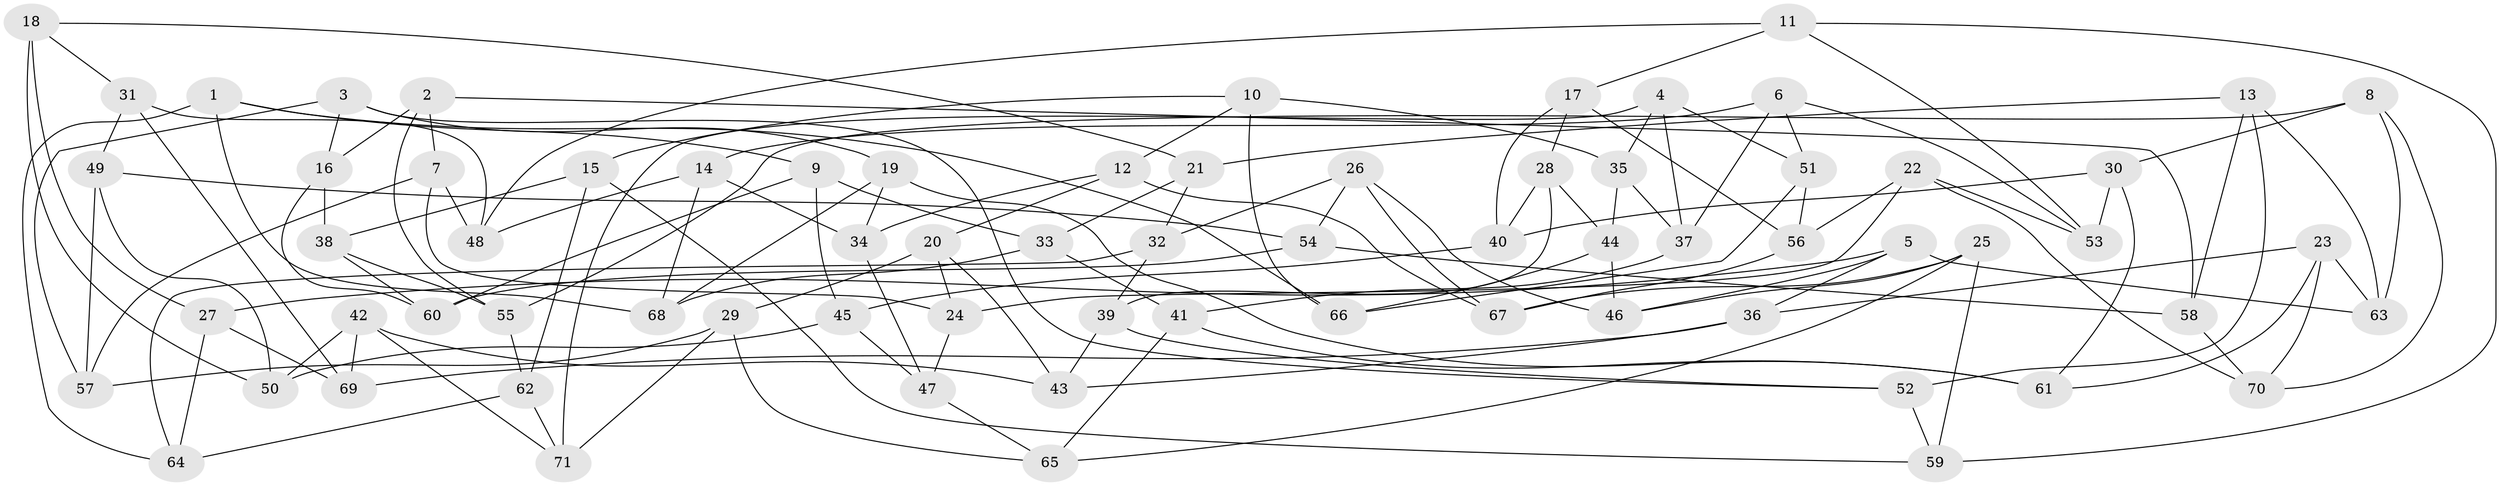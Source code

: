 // Generated by graph-tools (version 1.1) at 2025/26/03/09/25 03:26:58]
// undirected, 71 vertices, 142 edges
graph export_dot {
graph [start="1"]
  node [color=gray90,style=filled];
  1;
  2;
  3;
  4;
  5;
  6;
  7;
  8;
  9;
  10;
  11;
  12;
  13;
  14;
  15;
  16;
  17;
  18;
  19;
  20;
  21;
  22;
  23;
  24;
  25;
  26;
  27;
  28;
  29;
  30;
  31;
  32;
  33;
  34;
  35;
  36;
  37;
  38;
  39;
  40;
  41;
  42;
  43;
  44;
  45;
  46;
  47;
  48;
  49;
  50;
  51;
  52;
  53;
  54;
  55;
  56;
  57;
  58;
  59;
  60;
  61;
  62;
  63;
  64;
  65;
  66;
  67;
  68;
  69;
  70;
  71;
  1 -- 66;
  1 -- 9;
  1 -- 64;
  1 -- 68;
  2 -- 58;
  2 -- 55;
  2 -- 16;
  2 -- 7;
  3 -- 57;
  3 -- 19;
  3 -- 16;
  3 -- 52;
  4 -- 35;
  4 -- 51;
  4 -- 37;
  4 -- 71;
  5 -- 63;
  5 -- 36;
  5 -- 46;
  5 -- 27;
  6 -- 37;
  6 -- 51;
  6 -- 53;
  6 -- 14;
  7 -- 48;
  7 -- 57;
  7 -- 24;
  8 -- 55;
  8 -- 70;
  8 -- 30;
  8 -- 63;
  9 -- 60;
  9 -- 33;
  9 -- 45;
  10 -- 12;
  10 -- 35;
  10 -- 66;
  10 -- 15;
  11 -- 48;
  11 -- 59;
  11 -- 17;
  11 -- 53;
  12 -- 67;
  12 -- 34;
  12 -- 20;
  13 -- 58;
  13 -- 52;
  13 -- 63;
  13 -- 21;
  14 -- 34;
  14 -- 68;
  14 -- 48;
  15 -- 62;
  15 -- 59;
  15 -- 38;
  16 -- 38;
  16 -- 60;
  17 -- 56;
  17 -- 40;
  17 -- 28;
  18 -- 31;
  18 -- 21;
  18 -- 50;
  18 -- 27;
  19 -- 68;
  19 -- 34;
  19 -- 61;
  20 -- 43;
  20 -- 24;
  20 -- 29;
  21 -- 33;
  21 -- 32;
  22 -- 70;
  22 -- 56;
  22 -- 53;
  22 -- 24;
  23 -- 63;
  23 -- 61;
  23 -- 36;
  23 -- 70;
  24 -- 47;
  25 -- 46;
  25 -- 67;
  25 -- 59;
  25 -- 65;
  26 -- 67;
  26 -- 32;
  26 -- 46;
  26 -- 54;
  27 -- 69;
  27 -- 64;
  28 -- 39;
  28 -- 40;
  28 -- 44;
  29 -- 71;
  29 -- 57;
  29 -- 65;
  30 -- 40;
  30 -- 53;
  30 -- 61;
  31 -- 69;
  31 -- 49;
  31 -- 48;
  32 -- 64;
  32 -- 39;
  33 -- 41;
  33 -- 68;
  34 -- 47;
  35 -- 44;
  35 -- 37;
  36 -- 43;
  36 -- 69;
  37 -- 41;
  38 -- 55;
  38 -- 60;
  39 -- 43;
  39 -- 52;
  40 -- 45;
  41 -- 65;
  41 -- 61;
  42 -- 71;
  42 -- 69;
  42 -- 50;
  42 -- 43;
  44 -- 46;
  44 -- 66;
  45 -- 47;
  45 -- 50;
  47 -- 65;
  49 -- 57;
  49 -- 50;
  49 -- 54;
  51 -- 66;
  51 -- 56;
  52 -- 59;
  54 -- 60;
  54 -- 58;
  55 -- 62;
  56 -- 67;
  58 -- 70;
  62 -- 64;
  62 -- 71;
}
